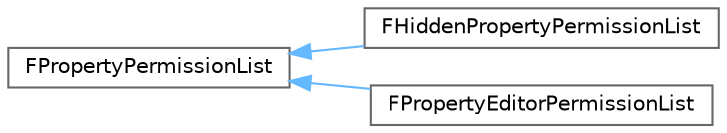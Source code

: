 digraph "Graphical Class Hierarchy"
{
 // INTERACTIVE_SVG=YES
 // LATEX_PDF_SIZE
  bgcolor="transparent";
  edge [fontname=Helvetica,fontsize=10,labelfontname=Helvetica,labelfontsize=10];
  node [fontname=Helvetica,fontsize=10,shape=box,height=0.2,width=0.4];
  rankdir="LR";
  Node0 [id="Node000000",label="FPropertyPermissionList",height=0.2,width=0.4,color="grey40", fillcolor="white", style="filled",URL="$d0/db6/classFPropertyPermissionList.html",tooltip=" "];
  Node0 -> Node1 [id="edge4574_Node000000_Node000001",dir="back",color="steelblue1",style="solid",tooltip=" "];
  Node1 [id="Node000001",label="FHiddenPropertyPermissionList",height=0.2,width=0.4,color="grey40", fillcolor="white", style="filled",URL="$d0/dfc/classFHiddenPropertyPermissionList.html",tooltip=" "];
  Node0 -> Node2 [id="edge4575_Node000000_Node000002",dir="back",color="steelblue1",style="solid",tooltip=" "];
  Node2 [id="Node000002",label="FPropertyEditorPermissionList",height=0.2,width=0.4,color="grey40", fillcolor="white", style="filled",URL="$df/d84/classFPropertyEditorPermissionList.html",tooltip=" "];
}

